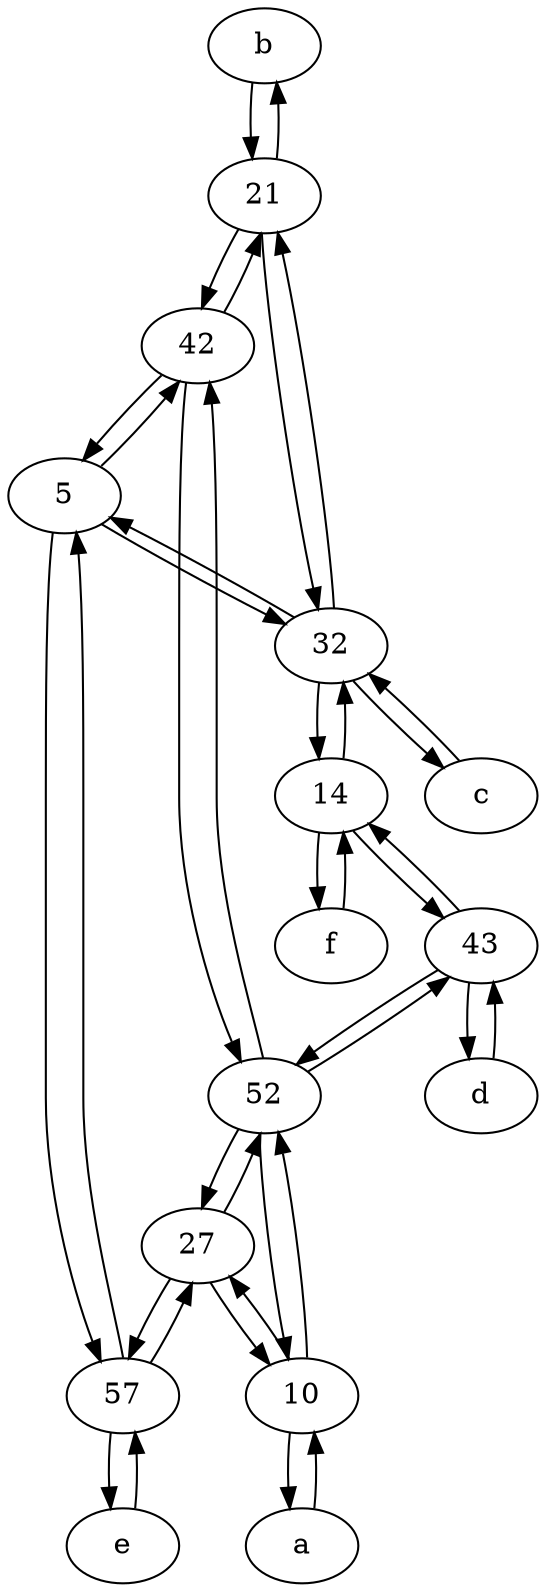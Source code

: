 digraph  {
	b [pos="50,20!"];
	e [pos="30,50!"];
	f [pos="15,45!"];
	32;
	42;
	57;
	a [pos="40,10!"];
	14;
	43;
	5;
	21;
	c [pos="20,10!"];
	d [pos="20,30!"];
	52;
	10;
	27;
	43 -> 52;
	14 -> f;
	52 -> 43;
	b -> 21;
	57 -> e;
	5 -> 42;
	42 -> 5;
	e -> 57;
	10 -> 27;
	21 -> 42;
	27 -> 57;
	32 -> c;
	32 -> 5;
	32 -> 21;
	52 -> 42;
	57 -> 27;
	c -> 32;
	27 -> 10;
	5 -> 32;
	f -> 14;
	10 -> a;
	52 -> 27;
	43 -> 14;
	a -> 10;
	d -> 43;
	14 -> 32;
	52 -> 10;
	14 -> 43;
	21 -> b;
	27 -> 52;
	42 -> 21;
	21 -> 32;
	57 -> 5;
	32 -> 14;
	43 -> d;
	42 -> 52;
	5 -> 57;
	10 -> 52;

	}